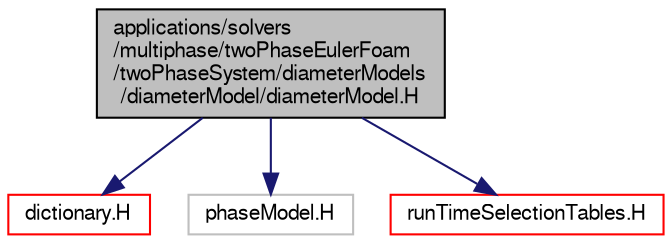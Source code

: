 digraph "applications/solvers/multiphase/twoPhaseEulerFoam/twoPhaseSystem/diameterModels/diameterModel/diameterModel.H"
{
  bgcolor="transparent";
  edge [fontname="FreeSans",fontsize="10",labelfontname="FreeSans",labelfontsize="10"];
  node [fontname="FreeSans",fontsize="10",shape=record];
  Node1 [label="applications/solvers\l/multiphase/twoPhaseEulerFoam\l/twoPhaseSystem/diameterModels\l/diameterModel/diameterModel.H",height=0.2,width=0.4,color="black", fillcolor="grey75", style="filled" fontcolor="black"];
  Node1 -> Node2 [color="midnightblue",fontsize="10",style="solid",fontname="FreeSans"];
  Node2 [label="dictionary.H",height=0.2,width=0.4,color="red",URL="$a07225.html"];
  Node1 -> Node3 [color="midnightblue",fontsize="10",style="solid",fontname="FreeSans"];
  Node3 [label="phaseModel.H",height=0.2,width=0.4,color="grey75"];
  Node1 -> Node4 [color="midnightblue",fontsize="10",style="solid",fontname="FreeSans"];
  Node4 [label="runTimeSelectionTables.H",height=0.2,width=0.4,color="red",URL="$a07379.html",tooltip="Macros to ease declaration of run-time selection tables. "];
}
